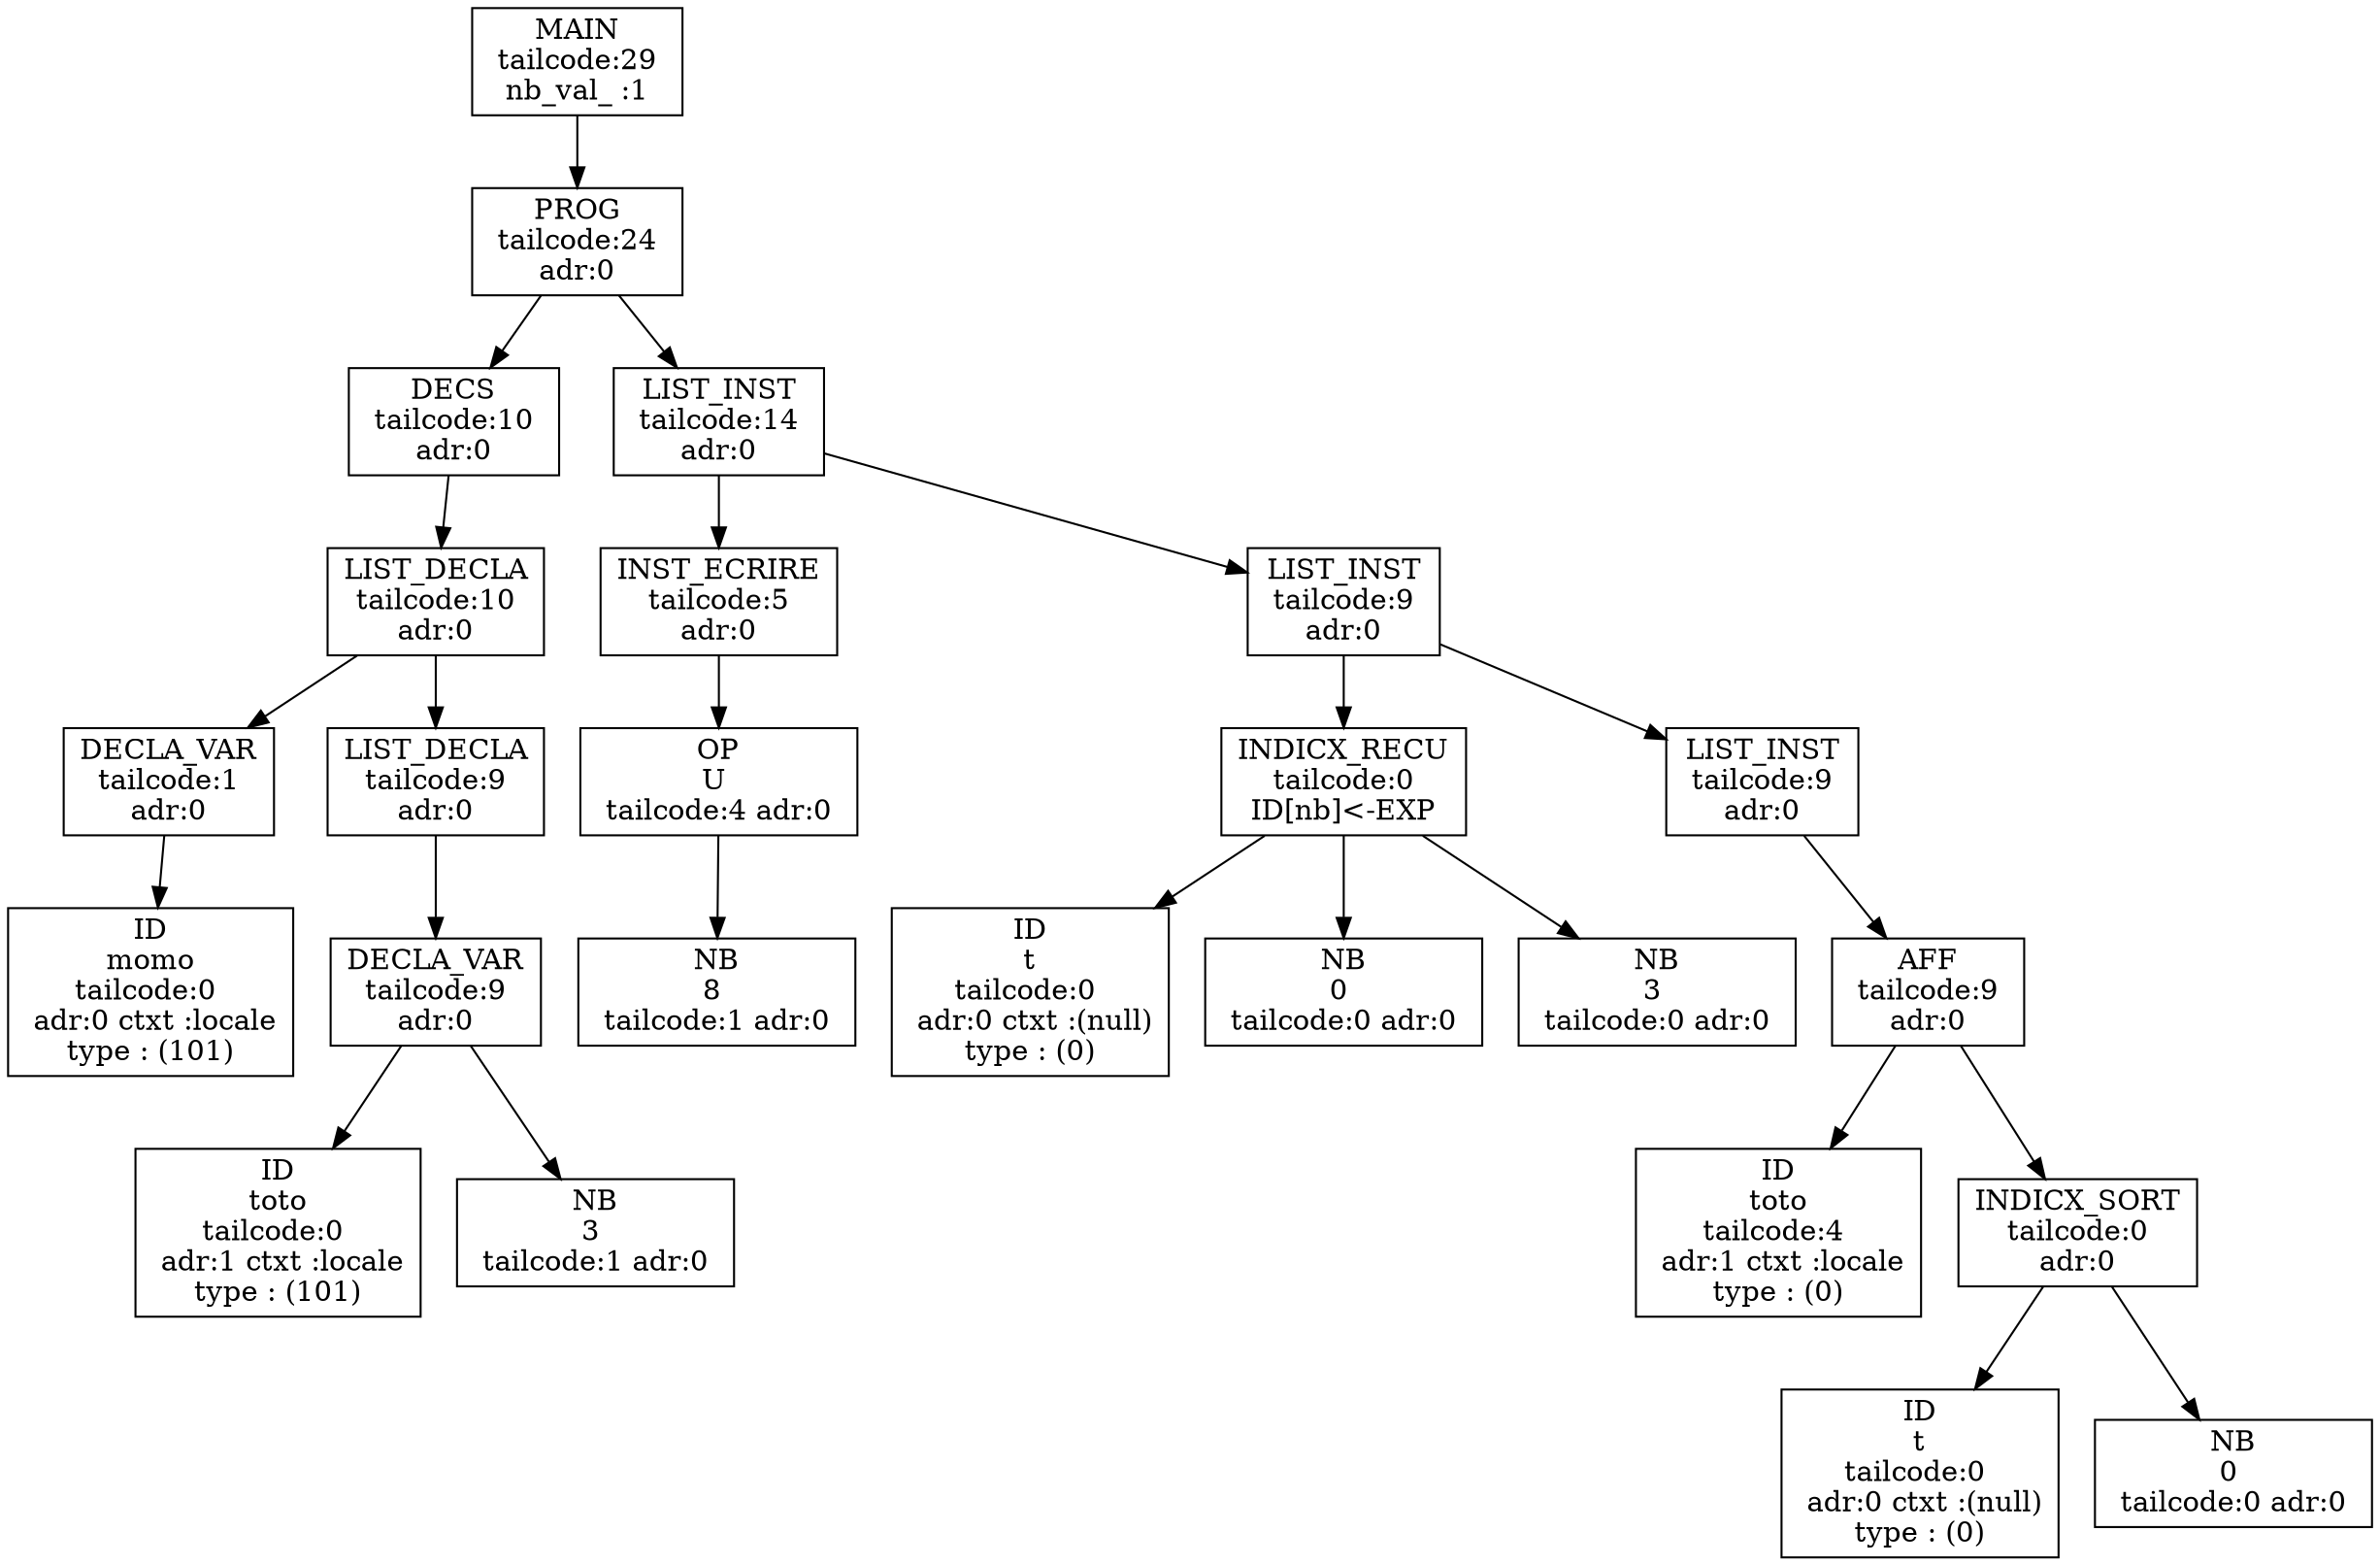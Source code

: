 digraph ASA {
node0x563851e02e70 [label="MAIN
 tailcode:29 
 nb_val_ :1 \n", shape=box];
node0x563851e02e70 -> node0x563851e02e20;
node0x563851e02e20 [label="PROG
 tailcode:24 
 adr:0 \n", shape=box];
node0x563851e02e20 -> node0x563851e02920;
node0x563851e02920 [label="DECS
 tailcode:10 
 adr:0 \n", shape=box];
node0x563851e02920 -> node0x563851e028d0;
node0x563851e028d0 [label="LIST_DECLA
 tailcode:10 
 adr:0 \n", shape=box];
node0x563851e028d0 -> node0x563851e026f0;
node0x563851e026f0 [label="DECLA_VAR
 tailcode:1 
 adr:0 \n", shape=box];
node0x563851e026f0 -> node0x563851e02740;
node0x563851e02740 [label="ID\nmomo
 tailcode:0  
 adr:0 ctxt :locale
 type : (101) \n", shape=box];
node0x563851e028d0 -> node0x563851e02880;
node0x563851e02880 [label="LIST_DECLA
 tailcode:9 
 adr:0 \n", shape=box];
node0x563851e02880 -> node0x563851e027e0;
node0x563851e027e0 [label="DECLA_VAR
 tailcode:9 
 adr:0 \n", shape=box];
node0x563851e027e0 -> node0x563851e02830;
node0x563851e02830 [label="ID\ntoto
 tailcode:0  
 adr:1 ctxt :locale
 type : (101) \n", shape=box];
node0x563851e027e0 -> node0x563851e02790;
node0x563851e02790 [label="NB\n3 
 tailcode:1 adr:0 \n", shape=box];
node0x563851e02e20 -> node0x563851e02dd0;
node0x563851e02dd0 [label="LIST_INST
 tailcode:14 
 adr:0 \n", shape=box];
node0x563851e02dd0 -> node0x563851e02a10;
node0x563851e02a10 [label="INST_ECRIRE
 tailcode:5 
 adr:0 \n", shape=box];
node0x563851e02a10 -> node0x563851e029c0;
node0x563851e029c0 [label="OP\nU 
 tailcode:4 adr:0 \n", shape=box];
node0x563851e029c0 -> node0x563851e02970;
node0x563851e02970 [label="NB\n8 
 tailcode:1 adr:0 \n", shape=box];
node0x563851e02dd0 -> node0x563851e02d80;
node0x563851e02d80 [label="LIST_INST
 tailcode:9 
 adr:0 \n", shape=box];
node0x563851e02d80 -> node0x563851e02b00;
node0x563851e02b00 [label="INDICX_RECU
 tailcode:0 
 ID[nb]<-EXP \n", shape=box];
node0x563851e02b00 -> node0x563851e02b50;
node0x563851e02b50 [label="ID\nt
 tailcode:0  
 adr:0 ctxt :(null)
 type : (0) \n", shape=box];
node0x563851e02b00 -> node0x563851e02a60;
node0x563851e02a60 [label="NB\n0 
 tailcode:0 adr:0 \n", shape=box];
node0x563851e02b00 -> node0x563851e02ab0;
node0x563851e02ab0 [label="NB\n3 
 tailcode:0 adr:0 \n", shape=box];
node0x563851e02d80 -> node0x563851e02d30;
node0x563851e02d30 [label="LIST_INST
 tailcode:9 
 adr:0 \n", shape=box];
node0x563851e02d30 -> node0x563851e02c90;
node0x563851e02c90 [label="AFF
 tailcode:9 
 adr:0 \n", shape=box];
node0x563851e02c90 -> node0x563851e02ce0;
node0x563851e02ce0 [label="ID\ntoto
 tailcode:4  
 adr:1 ctxt :locale
 type : (0) \n", shape=box];
node0x563851e02c90 -> node0x563851e02bf0;
node0x563851e02bf0 [label="INDICX_SORT
 tailcode:0 
 adr:0 \n", shape=box];
node0x563851e02bf0 -> node0x563851e02c40;
node0x563851e02c40 [label="ID\nt
 tailcode:0  
 adr:0 ctxt :(null)
 type : (0) \n", shape=box];
node0x563851e02bf0 -> node0x563851e02ba0;
node0x563851e02ba0 [label="NB\n0 
 tailcode:0 adr:0 \n", shape=box];
}
